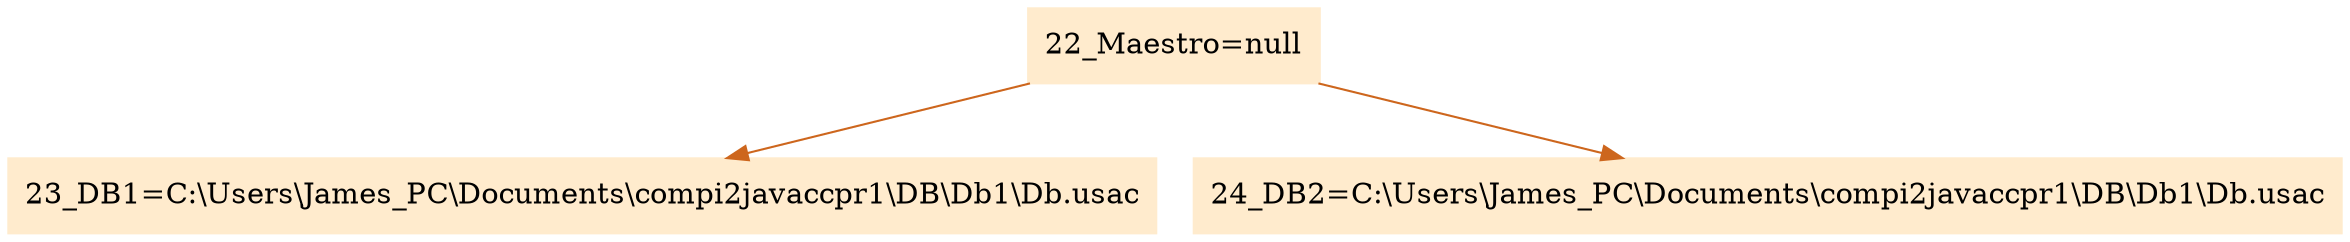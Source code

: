 digraph G {node[shape=box, style=filled, color=blanchedalmond]; edge[color=chocolate3];rankdir=UD 

"22_Maestro=null"->"23_DB1=C:\\Users\\James_PC\\Documents\\compi2javaccpr1\\DB\\Db1\\Db.usac""22_Maestro=null"->"24_DB2=C:\\Users\\James_PC\\Documents\\compi2javaccpr1\\DB\\Db1\\Db.usac"

}
